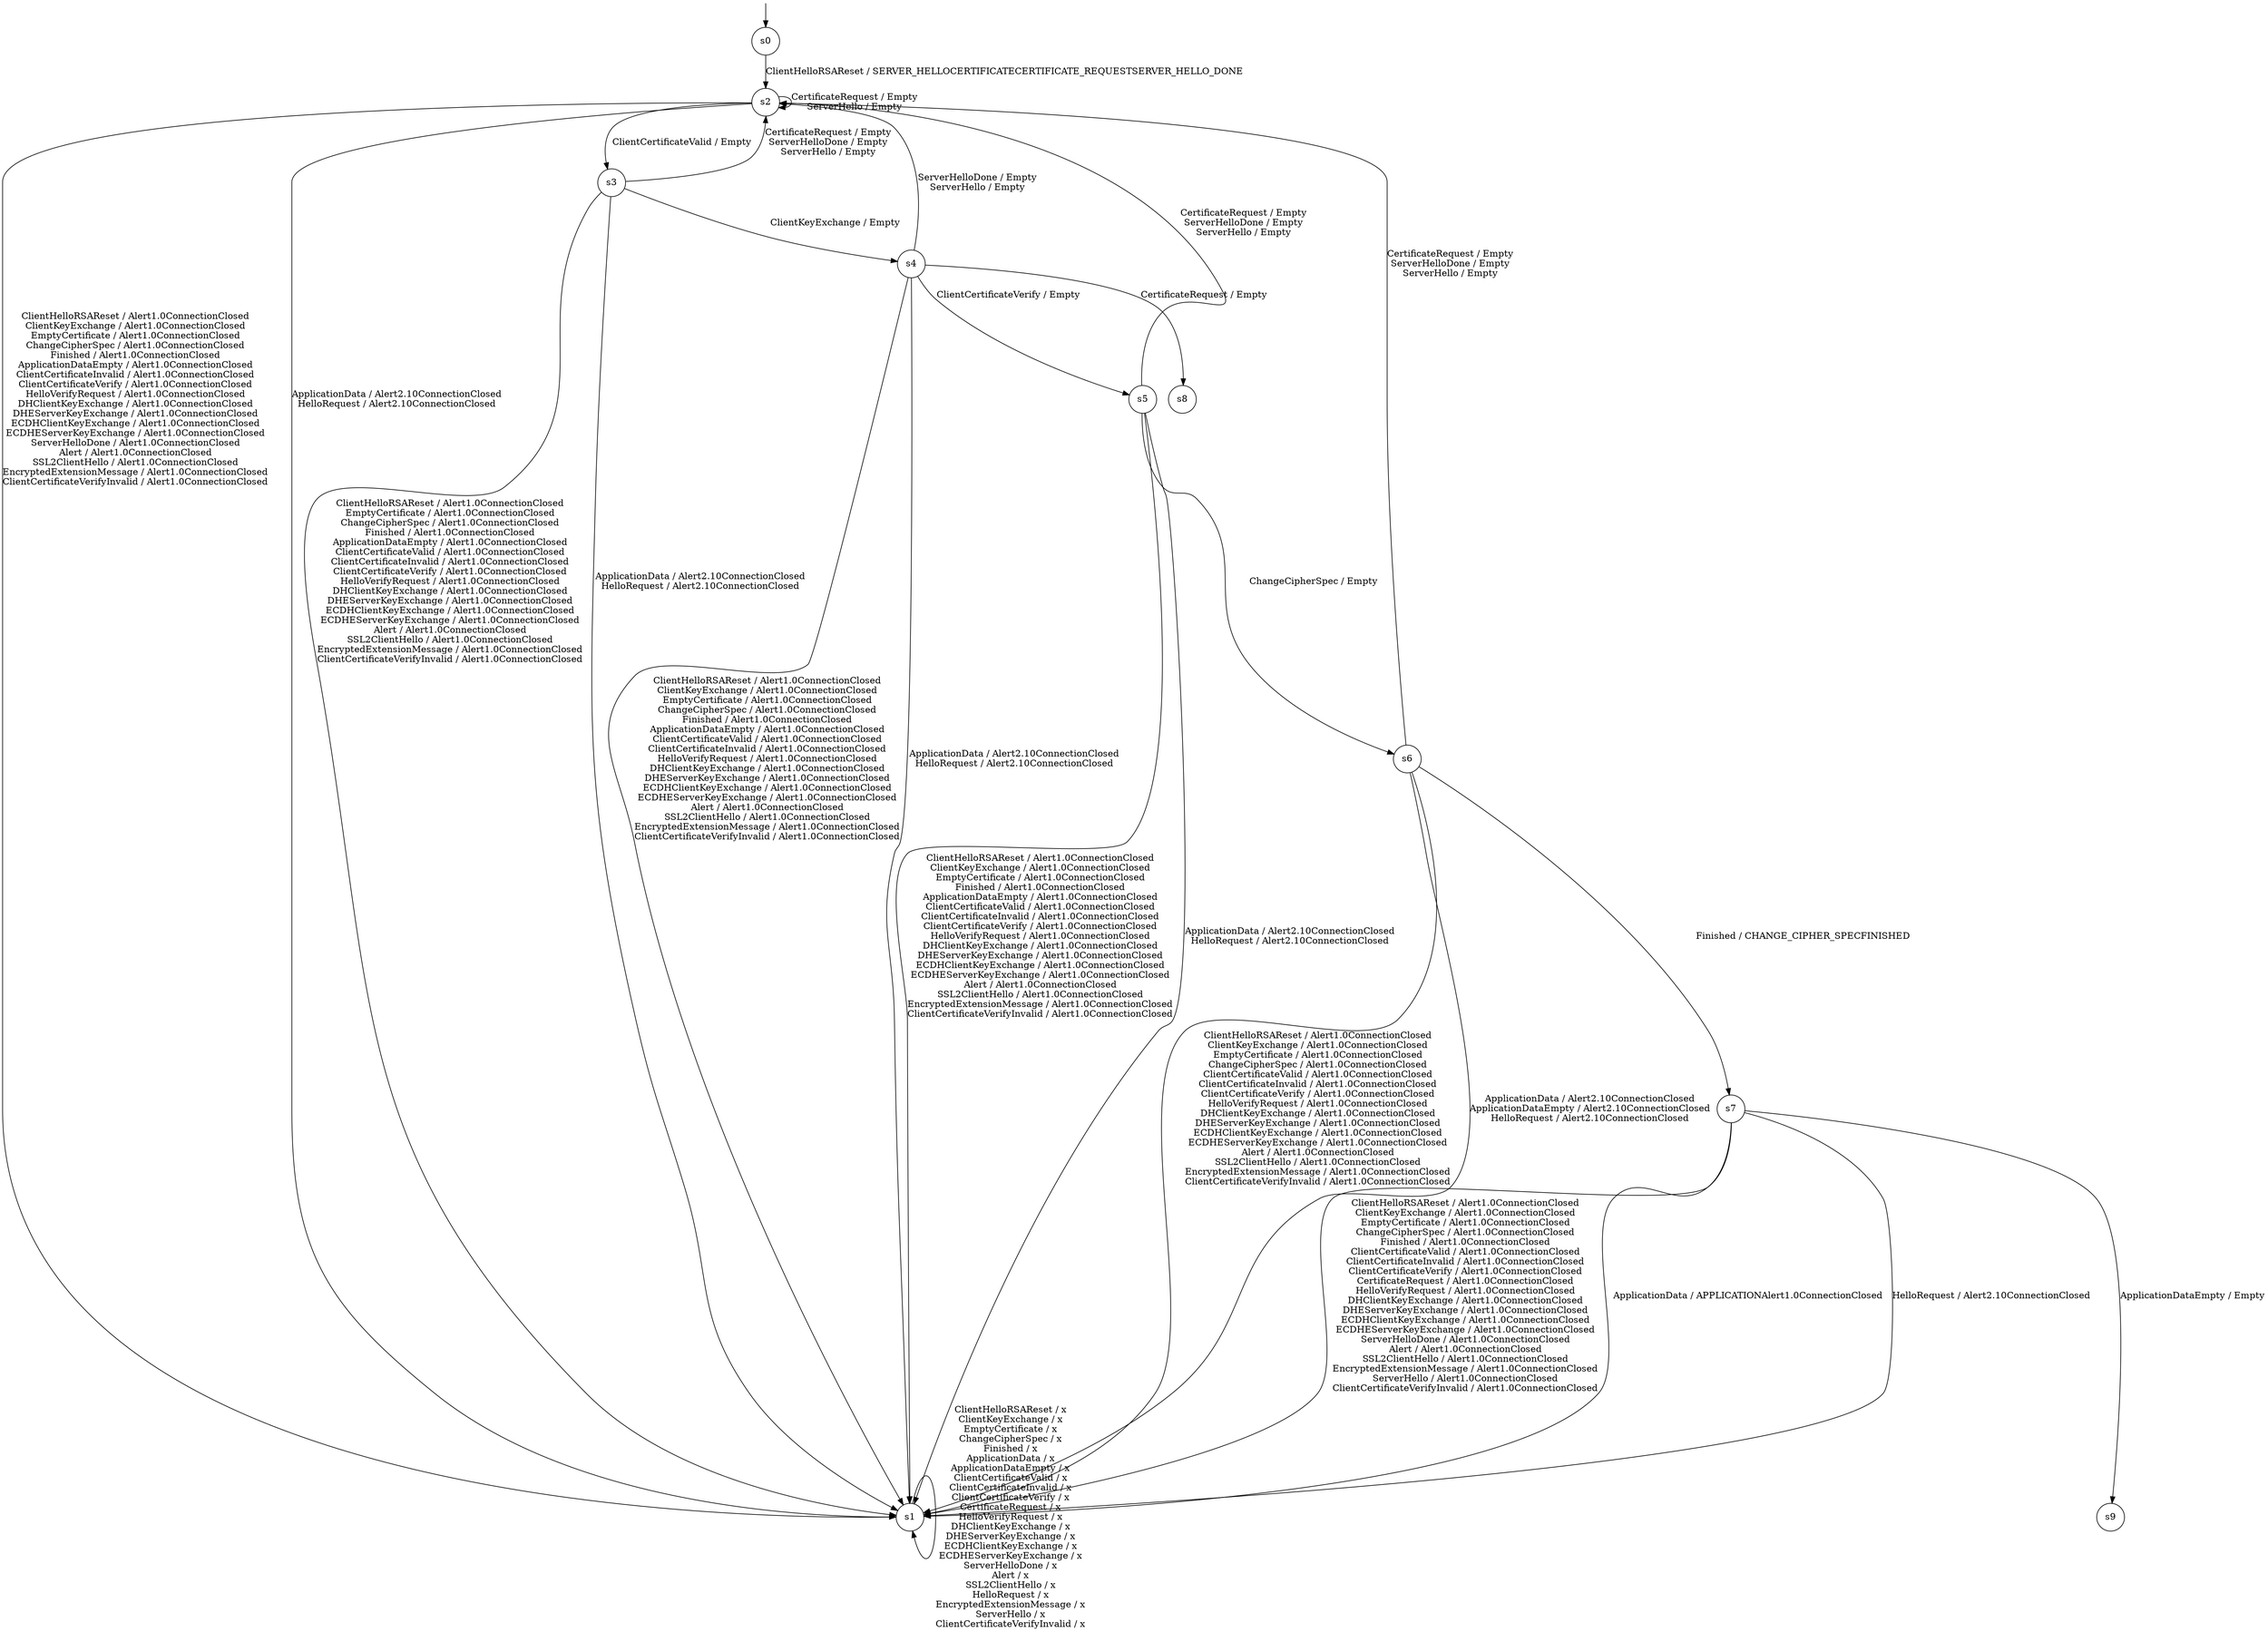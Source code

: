 digraph g {

	s0 [shape="circle" label="s0"];
	s1 [shape="circle" label="s1"];
	s2 [shape="circle" label="s2"];
	s3 [shape="circle" label="s3"];
	s4 [shape="circle" label="s4"];
	s5 [shape="circle" label="s5"];
	s6 [shape="circle" label="s6"];
	s7 [shape="circle" label="s7"];
	s8 [shape="circle" label="s8"];
	s9 [shape="circle" label="s9"];

__start0 [label="" shape="none" width="0" height="0"];
__start0 -> s0;

	s0 -> s2 [label="ClientHelloRSAReset / SERVER_HELLOCERTIFICATECERTIFICATE_REQUESTSERVER_HELLO_DONE\n"];
	s1 -> s1 [label="ClientHelloRSAReset / x\nClientKeyExchange / x\nEmptyCertificate / x\nChangeCipherSpec / x\nFinished / x\nApplicationData / x\nApplicationDataEmpty / x\nClientCertificateValid / x\nClientCertificateInvalid / x\nClientCertificateVerify / x\nCertificateRequest / x\nHelloVerifyRequest / x\nDHClientKeyExchange / x\nDHEServerKeyExchange / x\nECDHClientKeyExchange / x\nECDHEServerKeyExchange / x\nServerHelloDone / x\nAlert / x\nSSL2ClientHello / x\nHelloRequest / x\nEncryptedExtensionMessage / x\nServerHello / x\nClientCertificateVerifyInvalid / x\n"];
	s2 -> s1 [label="ClientHelloRSAReset / Alert1.0ConnectionClosed\nClientKeyExchange / Alert1.0ConnectionClosed\nEmptyCertificate / Alert1.0ConnectionClosed\nChangeCipherSpec / Alert1.0ConnectionClosed\nFinished / Alert1.0ConnectionClosed\nApplicationDataEmpty / Alert1.0ConnectionClosed\nClientCertificateInvalid / Alert1.0ConnectionClosed\nClientCertificateVerify / Alert1.0ConnectionClosed\nHelloVerifyRequest / Alert1.0ConnectionClosed\nDHClientKeyExchange / Alert1.0ConnectionClosed\nDHEServerKeyExchange / Alert1.0ConnectionClosed\nECDHClientKeyExchange / Alert1.0ConnectionClosed\nECDHEServerKeyExchange / Alert1.0ConnectionClosed\nServerHelloDone / Alert1.0ConnectionClosed\nAlert / Alert1.0ConnectionClosed\nSSL2ClientHello / Alert1.0ConnectionClosed\nEncryptedExtensionMessage / Alert1.0ConnectionClosed\nClientCertificateVerifyInvalid / Alert1.0ConnectionClosed\n"];
	s2 -> s1 [label="ApplicationData / Alert2.10ConnectionClosed\nHelloRequest / Alert2.10ConnectionClosed\n"];
	s2 -> s3 [label="ClientCertificateValid / Empty\n"];
	s2 -> s2 [label="CertificateRequest / Empty\nServerHello / Empty\n"];
	s3 -> s1 [label="ClientHelloRSAReset / Alert1.0ConnectionClosed\nEmptyCertificate / Alert1.0ConnectionClosed\nChangeCipherSpec / Alert1.0ConnectionClosed\nFinished / Alert1.0ConnectionClosed\nApplicationDataEmpty / Alert1.0ConnectionClosed\nClientCertificateValid / Alert1.0ConnectionClosed\nClientCertificateInvalid / Alert1.0ConnectionClosed\nClientCertificateVerify / Alert1.0ConnectionClosed\nHelloVerifyRequest / Alert1.0ConnectionClosed\nDHClientKeyExchange / Alert1.0ConnectionClosed\nDHEServerKeyExchange / Alert1.0ConnectionClosed\nECDHClientKeyExchange / Alert1.0ConnectionClosed\nECDHEServerKeyExchange / Alert1.0ConnectionClosed\nAlert / Alert1.0ConnectionClosed\nSSL2ClientHello / Alert1.0ConnectionClosed\nEncryptedExtensionMessage / Alert1.0ConnectionClosed\nClientCertificateVerifyInvalid / Alert1.0ConnectionClosed\n"];
	s3 -> s4 [label="ClientKeyExchange / Empty\n"];
	s3 -> s1 [label="ApplicationData / Alert2.10ConnectionClosed\nHelloRequest / Alert2.10ConnectionClosed\n"];
	s3 -> s2 [label="CertificateRequest / Empty\nServerHelloDone / Empty\nServerHello / Empty\n"];
	s4 -> s1 [label="ClientHelloRSAReset / Alert1.0ConnectionClosed\nClientKeyExchange / Alert1.0ConnectionClosed\nEmptyCertificate / Alert1.0ConnectionClosed\nChangeCipherSpec / Alert1.0ConnectionClosed\nFinished / Alert1.0ConnectionClosed\nApplicationDataEmpty / Alert1.0ConnectionClosed\nClientCertificateValid / Alert1.0ConnectionClosed\nClientCertificateInvalid / Alert1.0ConnectionClosed\nHelloVerifyRequest / Alert1.0ConnectionClosed\nDHClientKeyExchange / Alert1.0ConnectionClosed\nDHEServerKeyExchange / Alert1.0ConnectionClosed\nECDHClientKeyExchange / Alert1.0ConnectionClosed\nECDHEServerKeyExchange / Alert1.0ConnectionClosed\nAlert / Alert1.0ConnectionClosed\nSSL2ClientHello / Alert1.0ConnectionClosed\nEncryptedExtensionMessage / Alert1.0ConnectionClosed\nClientCertificateVerifyInvalid / Alert1.0ConnectionClosed\n"];
	s4 -> s1 [label="ApplicationData / Alert2.10ConnectionClosed\nHelloRequest / Alert2.10ConnectionClosed\n"];
	s4 -> s5 [label="ClientCertificateVerify / Empty\n"];
	s4 -> s8 [label="CertificateRequest / Empty\n"];
	s4 -> s2 [label="ServerHelloDone / Empty\nServerHello / Empty\n"];
	s5 -> s1 [label="ClientHelloRSAReset / Alert1.0ConnectionClosed\nClientKeyExchange / Alert1.0ConnectionClosed\nEmptyCertificate / Alert1.0ConnectionClosed\nFinished / Alert1.0ConnectionClosed\nApplicationDataEmpty / Alert1.0ConnectionClosed\nClientCertificateValid / Alert1.0ConnectionClosed\nClientCertificateInvalid / Alert1.0ConnectionClosed\nClientCertificateVerify / Alert1.0ConnectionClosed\nHelloVerifyRequest / Alert1.0ConnectionClosed\nDHClientKeyExchange / Alert1.0ConnectionClosed\nDHEServerKeyExchange / Alert1.0ConnectionClosed\nECDHClientKeyExchange / Alert1.0ConnectionClosed\nECDHEServerKeyExchange / Alert1.0ConnectionClosed\nAlert / Alert1.0ConnectionClosed\nSSL2ClientHello / Alert1.0ConnectionClosed\nEncryptedExtensionMessage / Alert1.0ConnectionClosed\nClientCertificateVerifyInvalid / Alert1.0ConnectionClosed\n"];
	s5 -> s6 [label="ChangeCipherSpec / Empty\n"];
	s5 -> s1 [label="ApplicationData / Alert2.10ConnectionClosed\nHelloRequest / Alert2.10ConnectionClosed\n"];
	s5 -> s2 [label="CertificateRequest / Empty\nServerHelloDone / Empty\nServerHello / Empty\n"];
	s6 -> s1 [label="ClientHelloRSAReset / Alert1.0ConnectionClosed\nClientKeyExchange / Alert1.0ConnectionClosed\nEmptyCertificate / Alert1.0ConnectionClosed\nChangeCipherSpec / Alert1.0ConnectionClosed\nClientCertificateValid / Alert1.0ConnectionClosed\nClientCertificateInvalid / Alert1.0ConnectionClosed\nClientCertificateVerify / Alert1.0ConnectionClosed\nHelloVerifyRequest / Alert1.0ConnectionClosed\nDHClientKeyExchange / Alert1.0ConnectionClosed\nDHEServerKeyExchange / Alert1.0ConnectionClosed\nECDHClientKeyExchange / Alert1.0ConnectionClosed\nECDHEServerKeyExchange / Alert1.0ConnectionClosed\nAlert / Alert1.0ConnectionClosed\nSSL2ClientHello / Alert1.0ConnectionClosed\nEncryptedExtensionMessage / Alert1.0ConnectionClosed\nClientCertificateVerifyInvalid / Alert1.0ConnectionClosed\n"];
	s6 -> s7 [label="Finished / CHANGE_CIPHER_SPECFINISHED\n"];
	s6 -> s1 [label="ApplicationData / Alert2.10ConnectionClosed\nApplicationDataEmpty / Alert2.10ConnectionClosed\nHelloRequest / Alert2.10ConnectionClosed\n"];
	s6 -> s2 [label="CertificateRequest / Empty\nServerHelloDone / Empty\nServerHello / Empty\n"];
	s7 -> s1 [label="ClientHelloRSAReset / Alert1.0ConnectionClosed\nClientKeyExchange / Alert1.0ConnectionClosed\nEmptyCertificate / Alert1.0ConnectionClosed\nChangeCipherSpec / Alert1.0ConnectionClosed\nFinished / Alert1.0ConnectionClosed\nClientCertificateValid / Alert1.0ConnectionClosed\nClientCertificateInvalid / Alert1.0ConnectionClosed\nClientCertificateVerify / Alert1.0ConnectionClosed\nCertificateRequest / Alert1.0ConnectionClosed\nHelloVerifyRequest / Alert1.0ConnectionClosed\nDHClientKeyExchange / Alert1.0ConnectionClosed\nDHEServerKeyExchange / Alert1.0ConnectionClosed\nECDHClientKeyExchange / Alert1.0ConnectionClosed\nECDHEServerKeyExchange / Alert1.0ConnectionClosed\nServerHelloDone / Alert1.0ConnectionClosed\nAlert / Alert1.0ConnectionClosed\nSSL2ClientHello / Alert1.0ConnectionClosed\nEncryptedExtensionMessage / Alert1.0ConnectionClosed\nServerHello / Alert1.0ConnectionClosed\nClientCertificateVerifyInvalid / Alert1.0ConnectionClosed\n"];
	s7 -> s1 [label="ApplicationData / APPLICATIONAlert1.0ConnectionClosed\n"];
	s7 -> s9 [label="ApplicationDataEmpty / Empty\n"];
	s7 -> s1 [label="HelloRequest / Alert2.10ConnectionClosed\n"];
}